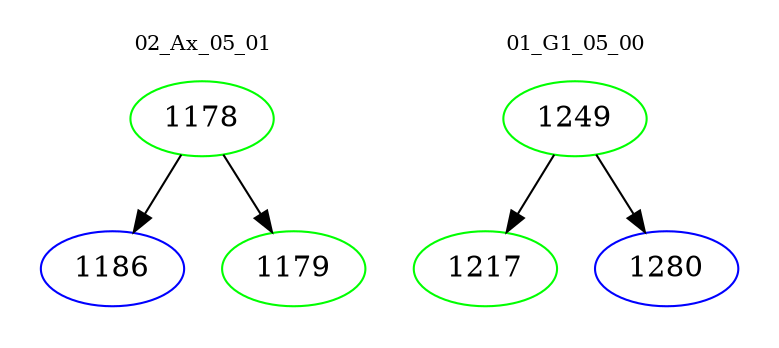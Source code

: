 digraph{
subgraph cluster_0 {
color = white
label = "02_Ax_05_01";
fontsize=10;
T0_1178 [label="1178", color="green"]
T0_1178 -> T0_1186 [color="black"]
T0_1186 [label="1186", color="blue"]
T0_1178 -> T0_1179 [color="black"]
T0_1179 [label="1179", color="green"]
}
subgraph cluster_1 {
color = white
label = "01_G1_05_00";
fontsize=10;
T1_1249 [label="1249", color="green"]
T1_1249 -> T1_1217 [color="black"]
T1_1217 [label="1217", color="green"]
T1_1249 -> T1_1280 [color="black"]
T1_1280 [label="1280", color="blue"]
}
}
